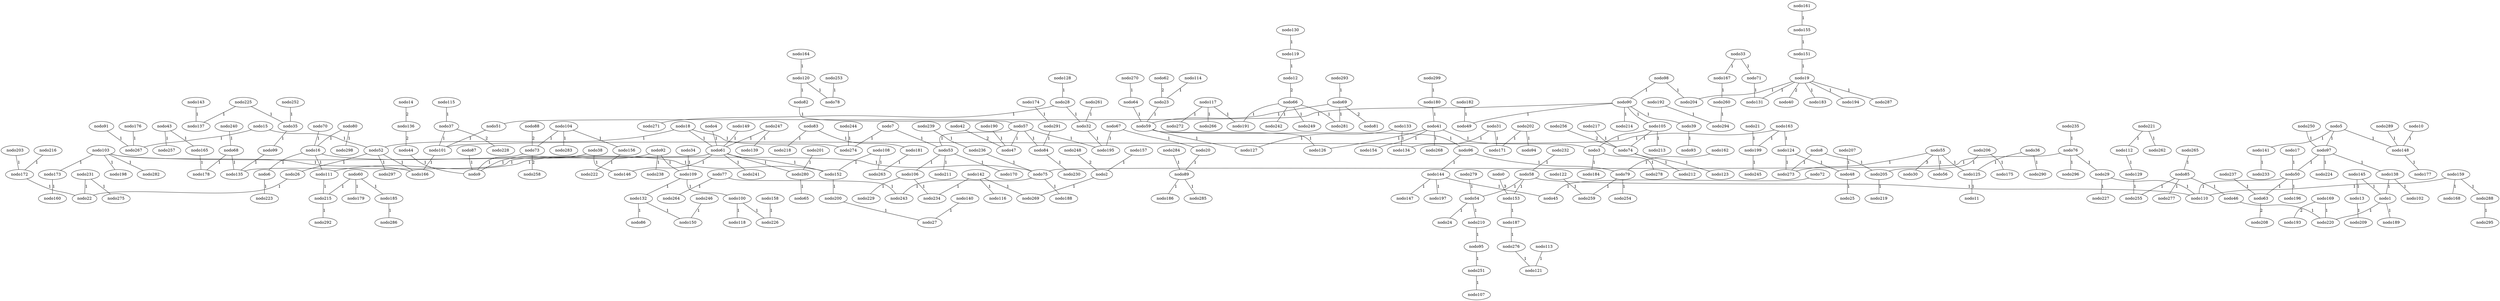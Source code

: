 graph X {
 0 [label="nodo0"];
 1 [label="nodo1"];
 2 [label="nodo2"];
 3 [label="nodo3"];
 4 [label="nodo4"];
 5 [label="nodo5"];
 6 [label="nodo6"];
 7 [label="nodo7"];
 8 [label="nodo8"];
 9 [label="nodo9"];
 10 [label="nodo10"];
 11 [label="nodo11"];
 12 [label="nodo12"];
 13 [label="nodo13"];
 14 [label="nodo14"];
 15 [label="nodo15"];
 16 [label="nodo16"];
 17 [label="nodo17"];
 18 [label="nodo18"];
 19 [label="nodo19"];
 20 [label="nodo20"];
 21 [label="nodo21"];
 22 [label="nodo22"];
 23 [label="nodo23"];
 24 [label="nodo24"];
 25 [label="nodo25"];
 26 [label="nodo26"];
 27 [label="nodo27"];
 28 [label="nodo28"];
 29 [label="nodo29"];
 30 [label="nodo30"];
 31 [label="nodo31"];
 32 [label="nodo32"];
 33 [label="nodo33"];
 34 [label="nodo34"];
 35 [label="nodo35"];
 36 [label="nodo36"];
 37 [label="nodo37"];
 38 [label="nodo38"];
 39 [label="nodo39"];
 40 [label="nodo40"];
 41 [label="nodo41"];
 42 [label="nodo42"];
 43 [label="nodo43"];
 44 [label="nodo44"];
 45 [label="nodo45"];
 46 [label="nodo46"];
 47 [label="nodo47"];
 48 [label="nodo48"];
 49 [label="nodo49"];
 50 [label="nodo50"];
 51 [label="nodo51"];
 52 [label="nodo52"];
 53 [label="nodo53"];
 54 [label="nodo54"];
 55 [label="nodo55"];
 56 [label="nodo56"];
 57 [label="nodo57"];
 58 [label="nodo58"];
 59 [label="nodo59"];
 60 [label="nodo60"];
 61 [label="nodo61"];
 62 [label="nodo62"];
 63 [label="nodo63"];
 64 [label="nodo64"];
 65 [label="nodo65"];
 66 [label="nodo66"];
 67 [label="nodo67"];
 68 [label="nodo68"];
 69 [label="nodo69"];
 70 [label="nodo70"];
 71 [label="nodo71"];
 72 [label="nodo72"];
 73 [label="nodo73"];
 74 [label="nodo74"];
 75 [label="nodo75"];
 76 [label="nodo76"];
 77 [label="nodo77"];
 78 [label="nodo78"];
 79 [label="nodo79"];
 80 [label="nodo80"];
 81 [label="nodo81"];
 82 [label="nodo82"];
 83 [label="nodo83"];
 84 [label="nodo84"];
 85 [label="nodo85"];
 86 [label="nodo86"];
 87 [label="nodo87"];
 88 [label="nodo88"];
 89 [label="nodo89"];
 90 [label="nodo90"];
 91 [label="nodo91"];
 92 [label="nodo92"];
 93 [label="nodo93"];
 94 [label="nodo94"];
 95 [label="nodo95"];
 96 [label="nodo96"];
 97 [label="nodo97"];
 98 [label="nodo98"];
 99 [label="nodo99"];
 100 [label="nodo100"];
 101 [label="nodo101"];
 102 [label="nodo102"];
 103 [label="nodo103"];
 104 [label="nodo104"];
 105 [label="nodo105"];
 106 [label="nodo106"];
 107 [label="nodo107"];
 108 [label="nodo108"];
 109 [label="nodo109"];
 110 [label="nodo110"];
 111 [label="nodo111"];
 112 [label="nodo112"];
 113 [label="nodo113"];
 114 [label="nodo114"];
 115 [label="nodo115"];
 116 [label="nodo116"];
 117 [label="nodo117"];
 118 [label="nodo118"];
 119 [label="nodo119"];
 120 [label="nodo120"];
 121 [label="nodo121"];
 122 [label="nodo122"];
 123 [label="nodo123"];
 124 [label="nodo124"];
 125 [label="nodo125"];
 126 [label="nodo126"];
 127 [label="nodo127"];
 128 [label="nodo128"];
 129 [label="nodo129"];
 130 [label="nodo130"];
 131 [label="nodo131"];
 132 [label="nodo132"];
 133 [label="nodo133"];
 134 [label="nodo134"];
 135 [label="nodo135"];
 136 [label="nodo136"];
 137 [label="nodo137"];
 138 [label="nodo138"];
 139 [label="nodo139"];
 140 [label="nodo140"];
 141 [label="nodo141"];
 142 [label="nodo142"];
 143 [label="nodo143"];
 144 [label="nodo144"];
 145 [label="nodo145"];
 146 [label="nodo146"];
 147 [label="nodo147"];
 148 [label="nodo148"];
 149 [label="nodo149"];
 150 [label="nodo150"];
 151 [label="nodo151"];
 152 [label="nodo152"];
 153 [label="nodo153"];
 154 [label="nodo154"];
 155 [label="nodo155"];
 156 [label="nodo156"];
 157 [label="nodo157"];
 158 [label="nodo158"];
 159 [label="nodo159"];
 160 [label="nodo160"];
 161 [label="nodo161"];
 162 [label="nodo162"];
 163 [label="nodo163"];
 164 [label="nodo164"];
 165 [label="nodo165"];
 166 [label="nodo166"];
 167 [label="nodo167"];
 168 [label="nodo168"];
 169 [label="nodo169"];
 170 [label="nodo170"];
 171 [label="nodo171"];
 172 [label="nodo172"];
 173 [label="nodo173"];
 174 [label="nodo174"];
 175 [label="nodo175"];
 176 [label="nodo176"];
 177 [label="nodo177"];
 178 [label="nodo178"];
 179 [label="nodo179"];
 180 [label="nodo180"];
 181 [label="nodo181"];
 182 [label="nodo182"];
 183 [label="nodo183"];
 184 [label="nodo184"];
 185 [label="nodo185"];
 186 [label="nodo186"];
 187 [label="nodo187"];
 188 [label="nodo188"];
 189 [label="nodo189"];
 190 [label="nodo190"];
 191 [label="nodo191"];
 192 [label="nodo192"];
 193 [label="nodo193"];
 194 [label="nodo194"];
 195 [label="nodo195"];
 196 [label="nodo196"];
 197 [label="nodo197"];
 198 [label="nodo198"];
 199 [label="nodo199"];
 200 [label="nodo200"];
 201 [label="nodo201"];
 202 [label="nodo202"];
 203 [label="nodo203"];
 204 [label="nodo204"];
 205 [label="nodo205"];
 206 [label="nodo206"];
 207 [label="nodo207"];
 208 [label="nodo208"];
 209 [label="nodo209"];
 210 [label="nodo210"];
 211 [label="nodo211"];
 212 [label="nodo212"];
 213 [label="nodo213"];
 214 [label="nodo214"];
 215 [label="nodo215"];
 216 [label="nodo216"];
 217 [label="nodo217"];
 218 [label="nodo218"];
 219 [label="nodo219"];
 220 [label="nodo220"];
 221 [label="nodo221"];
 222 [label="nodo222"];
 223 [label="nodo223"];
 224 [label="nodo224"];
 225 [label="nodo225"];
 226 [label="nodo226"];
 227 [label="nodo227"];
 228 [label="nodo228"];
 229 [label="nodo229"];
 230 [label="nodo230"];
 231 [label="nodo231"];
 232 [label="nodo232"];
 233 [label="nodo233"];
 234 [label="nodo234"];
 235 [label="nodo235"];
 236 [label="nodo236"];
 237 [label="nodo237"];
 238 [label="nodo238"];
 239 [label="nodo239"];
 240 [label="nodo240"];
 241 [label="nodo241"];
 242 [label="nodo242"];
 243 [label="nodo243"];
 244 [label="nodo244"];
 245 [label="nodo245"];
 246 [label="nodo246"];
 247 [label="nodo247"];
 248 [label="nodo248"];
 249 [label="nodo249"];
 250 [label="nodo250"];
 251 [label="nodo251"];
 252 [label="nodo252"];
 253 [label="nodo253"];
 254 [label="nodo254"];
 255 [label="nodo255"];
 256 [label="nodo256"];
 257 [label="nodo257"];
 258 [label="nodo258"];
 259 [label="nodo259"];
 260 [label="nodo260"];
 261 [label="nodo261"];
 262 [label="nodo262"];
 263 [label="nodo263"];
 264 [label="nodo264"];
 265 [label="nodo265"];
 266 [label="nodo266"];
 267 [label="nodo267"];
 268 [label="nodo268"];
 269 [label="nodo269"];
 270 [label="nodo270"];
 271 [label="nodo271"];
 272 [label="nodo272"];
 273 [label="nodo273"];
 274 [label="nodo274"];
 275 [label="nodo275"];
 276 [label="nodo276"];
 277 [label="nodo277"];
 278 [label="nodo278"];
 279 [label="nodo279"];
 280 [label="nodo280"];
 281 [label="nodo281"];
 282 [label="nodo282"];
 283 [label="nodo283"];
 284 [label="nodo284"];
 285 [label="nodo285"];
 286 [label="nodo286"];
 287 [label="nodo287"];
 288 [label="nodo288"];
 289 [label="nodo289"];
 290 [label="nodo290"];
 291 [label="nodo291"];
 292 [label="nodo292"];
 293 [label="nodo293"];
 294 [label="nodo294"];
 295 [label="nodo295"];
 296 [label="nodo296"];
 297 [label="nodo297"];
 298 [label="nodo298"];
 299 [label="nodo299"];
  1 -- 189  [label="1"];
  1 -- 220  [label="1"];
  2 -- 269  [label="1"];
  3 -- 184  [label="1"];
  3 -- 278  [label="1"];
  4 -- 61  [label="1"];
  5 -- 97  [label="1"];
  5 -- 141  [label="1"];
  5 -- 148  [label="1"];
  6 -- 223  [label="1"];
  7 -- 53  [label="1"];
  7 -- 274  [label="1"];
  8 -- 205  [label="1"];
  8 -- 273  [label="1"];
  10 -- 148  [label="1"];
  13 -- 209  [label="1"];
  15 -- 52  [label="1"];
  15 -- 267  [label="1"];
  16 -- 6  [label="1"];
  16 -- 111  [label="1"];
  16 -- 152  [label="1"];
  17 -- 50  [label="1"];
  18 -- 52  [label="1"];
  18 -- 61  [label="1"];
  18 -- 274  [label="1"];
  19 -- 131  [label="1"];
  19 -- 183  [label="1"];
  19 -- 194  [label="1"];
  19 -- 204  [label="1"];
  19 -- 287  [label="1"];
  20 -- 89  [label="1"];
  21 -- 199  [label="1"];
  23 -- 59  [label="1"];
  26 -- 22  [label="1"];
  28 -- 32  [label="1"];
  28 -- 271  [label="1"];
  29 -- 110  [label="1"];
  29 -- 227  [label="1"];
  31 -- 134  [label="1"];
  31 -- 171  [label="1"];
  32 -- 195  [label="1"];
  33 -- 71  [label="1"];
  33 -- 167  [label="1"];
  34 -- 109  [label="1"];
  35 -- 99  [label="1"];
  36 -- 125  [label="1"];
  36 -- 290  [label="1"];
  37 -- 101  [label="1"];
  38 -- 9  [label="1"];
  38 -- 146  [label="1"];
  39 -- 93  [label="1"];
  41 -- 3  [label="1"];
  41 -- 126  [label="1"];
  41 -- 154  [label="1"];
  41 -- 268  [label="1"];
  43 -- 165  [label="1"];
  43 -- 257  [label="1"];
  44 -- 9  [label="1"];
  46 -- 220  [label="1"];
  48 -- 25  [label="1"];
  50 -- 63  [label="1"];
  50 -- 110  [label="1"];
  50 -- 196  [label="1"];
  51 -- 101  [label="1"];
  52 -- 26  [label="1"];
  52 -- 166  [label="1"];
  52 -- 297  [label="1"];
  53 -- 106  [label="1"];
  53 -- 170  [label="1"];
  53 -- 211  [label="1"];
  54 -- 24  [label="1"];
  54 -- 210  [label="1"];
  55 -- 56  [label="1"];
  55 -- 125  [label="1"];
  55 -- 273  [label="1"];
  57 -- 47  [label="1"];
  57 -- 53  [label="1"];
  57 -- 84  [label="1"];
  57 -- 195  [label="1"];
  58 -- 54  [label="1"];
  58 -- 110  [label="1"];
  58 -- 153  [label="1"];
  59 -- 96  [label="1"];
  59 -- 126  [label="1"];
  59 -- 127  [label="1"];
  60 -- 179  [label="1"];
  60 -- 185  [label="1"];
  60 -- 215  [label="1"];
  61 -- 135  [label="1"];
  61 -- 146  [label="1"];
  61 -- 152  [label="1"];
  61 -- 241  [label="1"];
  61 -- 280  [label="1"];
  64 -- 59  [label="1"];
  66 -- 191  [label="1"];
  66 -- 242  [label="1"];
  66 -- 249  [label="1"];
  66 -- 281  [label="1"];
  67 -- 20  [label="1"];
  67 -- 195  [label="1"];
  68 -- 135  [label="1"];
  68 -- 178  [label="1"];
  69 -- 59  [label="1"];
  69 -- 281  [label="1"];
  70 -- 16  [label="1"];
  71 -- 131  [label="1"];
  72 -- 45  [label="1"];
  73 -- 9  [label="1"];
  74 -- 123  [label="1"];
  74 -- 212  [label="1"];
  75 -- 188  [label="1"];
  75 -- 243  [label="1"];
  76 -- 29  [label="1"];
  76 -- 75  [label="1"];
  76 -- 296  [label="1"];
  77 -- 243  [label="1"];
  77 -- 264  [label="1"];
  79 -- 254  [label="1"];
  79 -- 259  [label="1"];
  80 -- 16  [label="1"];
  80 -- 298  [label="1"];
  82 -- 57  [label="1"];
  83 -- 181  [label="1"];
  83 -- 218  [label="1"];
  84 -- 230  [label="1"];
  85 -- 46  [label="1"];
  85 -- 255  [label="1"];
  85 -- 277  [label="1"];
  87 -- 9  [label="1"];
  89 -- 186  [label="1"];
  89 -- 285  [label="1"];
  90 -- 39  [label="1"];
  90 -- 49  [label="1"];
  90 -- 51  [label="1"];
  90 -- 105  [label="1"];
  90 -- 214  [label="1"];
  91 -- 267  [label="1"];
  92 -- 109  [label="1"];
  92 -- 111  [label="1"];
  92 -- 238  [label="1"];
  95 -- 251  [label="1"];
  96 -- 79  [label="1"];
  96 -- 144  [label="1"];
  97 -- 50  [label="1"];
  97 -- 138  [label="1"];
  97 -- 224  [label="1"];
  98 -- 90  [label="1"];
  98 -- 204  [label="1"];
  99 -- 135  [label="1"];
  100 -- 118  [label="1"];
  100 -- 226  [label="1"];
  101 -- 166  [label="1"];
  103 -- 75  [label="1"];
  103 -- 166  [label="1"];
  103 -- 173  [label="1"];
  103 -- 198  [label="1"];
  103 -- 282  [label="1"];
  104 -- 73  [label="1"];
  104 -- 156  [label="1"];
  104 -- 283  [label="1"];
  105 -- 3  [label="1"];
  105 -- 74  [label="1"];
  105 -- 213  [label="1"];
  106 -- 229  [label="1"];
  106 -- 234  [label="1"];
  108 -- 152  [label="1"];
  108 -- 263  [label="1"];
  109 -- 100  [label="1"];
  109 -- 132  [label="1"];
  111 -- 215  [label="1"];
  112 -- 129  [label="1"];
  113 -- 121  [label="1"];
  114 -- 23  [label="1"];
  115 -- 37  [label="1"];
  117 -- 191  [label="1"];
  117 -- 266  [label="1"];
  117 -- 272  [label="1"];
  119 -- 12  [label="1"];
  120 -- 78  [label="1"];
  120 -- 82  [label="1"];
  122 -- 259  [label="1"];
  124 -- 48  [label="1"];
  124 -- 273  [label="1"];
  125 -- 11  [label="1"];
  128 -- 28  [label="1"];
  129 -- 255  [label="1"];
  130 -- 119  [label="1"];
  132 -- 86  [label="1"];
  132 -- 150  [label="1"];
  133 -- 127  [label="1"];
  133 -- 134  [label="1"];
  138 -- 1  [label="1"];
  138 -- 102  [label="1"];
  140 -- 27  [label="1"];
  141 -- 233  [label="1"];
  142 -- 116  [label="1"];
  142 -- 234  [label="1"];
  142 -- 269  [label="1"];
  143 -- 137  [label="1"];
  144 -- 45  [label="1"];
  144 -- 147  [label="1"];
  144 -- 197  [label="1"];
  145 -- 1  [label="1"];
  145 -- 13  [label="1"];
  148 -- 177  [label="1"];
  149 -- 61  [label="1"];
  151 -- 19  [label="1"];
  152 -- 200  [label="1"];
  153 -- 187  [label="1"];
  155 -- 151  [label="1"];
  156 -- 222  [label="1"];
  157 -- 2  [label="1"];
  158 -- 226  [label="1"];
  159 -- 110  [label="1"];
  159 -- 168  [label="1"];
  159 -- 288  [label="1"];
  161 -- 155  [label="1"];
  162 -- 79  [label="1"];
  163 -- 101  [label="1"];
  163 -- 124  [label="1"];
  163 -- 199  [label="1"];
  164 -- 120  [label="1"];
  165 -- 178  [label="1"];
  167 -- 260  [label="1"];
  169 -- 220  [label="1"];
  172 -- 22  [label="1"];
  173 -- 160  [label="1"];
  174 -- 291  [label="1"];
  176 -- 267  [label="1"];
  180 -- 41  [label="1"];
  181 -- 263  [label="1"];
  182 -- 49  [label="1"];
  185 -- 286  [label="1"];
  187 -- 276  [label="1"];
  190 -- 47  [label="1"];
  192 -- 294  [label="1"];
  199 -- 245  [label="1"];
  200 -- 27  [label="1"];
  201 -- 280  [label="1"];
  202 -- 94  [label="1"];
  202 -- 171  [label="1"];
  203 -- 172  [label="1"];
  205 -- 219  [label="1"];
  206 -- 175  [label="1"];
  206 -- 205  [label="1"];
  207 -- 48  [label="1"];
  210 -- 95  [label="1"];
  215 -- 292  [label="1"];
  216 -- 172  [label="1"];
  217 -- 74  [label="1"];
  221 -- 112  [label="1"];
  221 -- 262  [label="1"];
  225 -- 35  [label="1"];
  225 -- 137  [label="1"];
  231 -- 22  [label="1"];
  231 -- 275  [label="1"];
  232 -- 58  [label="1"];
  235 -- 76  [label="1"];
  236 -- 75  [label="1"];
  237 -- 63  [label="1"];
  239 -- 236  [label="1"];
  240 -- 68  [label="1"];
  244 -- 274  [label="1"];
  246 -- 150  [label="1"];
  247 -- 61  [label="1"];
  247 -- 139  [label="1"];
  250 -- 97  [label="1"];
  251 -- 107  [label="1"];
  252 -- 35  [label="1"];
  253 -- 78  [label="1"];
  260 -- 294  [label="1"];
  261 -- 32  [label="1"];
  265 -- 85  [label="1"];
  270 -- 64  [label="1"];
  276 -- 121  [label="1"];
  279 -- 54  [label="1"];
  280 -- 65  [label="1"];
  284 -- 89  [label="1"];
  288 -- 295  [label="1"];
  289 -- 148  [label="1"];
  291 -- 84  [label="1"];
  293 -- 69  [label="1"];
  299 -- 180  [label="1"];
  12 -- 66  [label="2"];
  14 -- 136  [label="2"];
  19 -- 40  [label="2"];
  37 -- 228  [label="2"];
  42 -- 47  [label="2"];
  62 -- 23  [label="2"];
  63 -- 208  [label="2"];
  69 -- 81  [label="2"];
  73 -- 258  [label="2"];
  88 -- 73  [label="2"];
  136 -- 44  [label="2"];
  169 -- 193  [label="2"];
  248 -- 2  [label="2"];
  256 -- 74  [label="2"];
  0 -- 153  [label="3"];
  55 -- 30  [label="3"];
}
